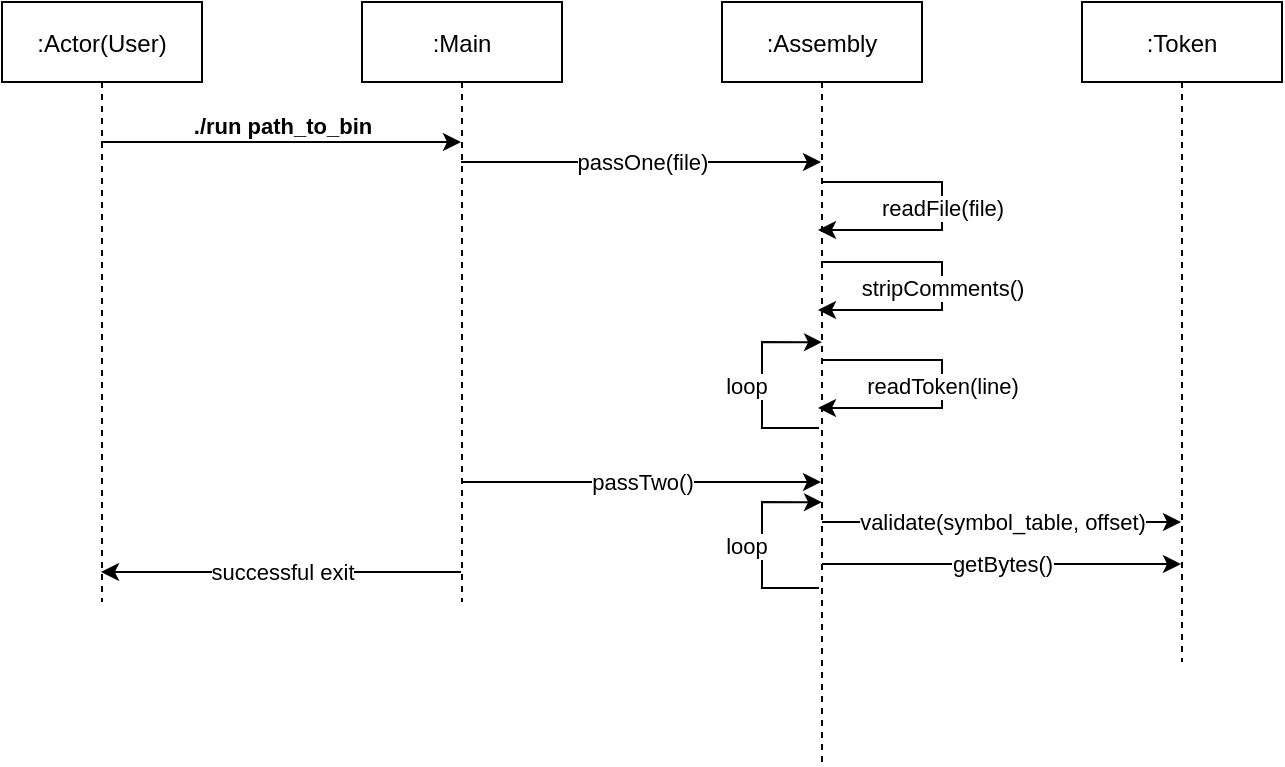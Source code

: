 <mxfile version="20.8.10" type="device"><diagram id="kgpKYQtTHZ0yAKxKKP6v" name="Page-1"><mxGraphModel dx="1730" dy="546" grid="1" gridSize="10" guides="1" tooltips="1" connect="1" arrows="1" fold="1" page="1" pageScale="1" pageWidth="850" pageHeight="1100" math="0" shadow="0"><root><mxCell id="0"/><mxCell id="1" parent="0"/><mxCell id="_fu4WWzlavTp_8hqnx3s-23" value="./run path_to_bin" style="edgeStyle=none;rounded=0;orthogonalLoop=1;jettySize=auto;html=1;spacingTop=-16;fontStyle=1" parent="1" edge="1"><mxGeometry relative="1" as="geometry"><mxPoint x="39.5" y="150" as="sourcePoint"/><mxPoint x="219.5" y="150" as="targetPoint"/><mxPoint as="offset"/></mxGeometry></mxCell><mxCell id="_fu4WWzlavTp_8hqnx3s-1" value=":Actor(User)" style="shape=umlLifeline;perimeter=lifelinePerimeter;container=0;collapsible=0;recursiveResize=0;rounded=0;shadow=0;strokeWidth=1;" parent="1" vertex="1"><mxGeometry x="-10" y="80" width="100" height="300" as="geometry"/></mxCell><mxCell id="_fu4WWzlavTp_8hqnx3s-56" value="successful exit" style="edgeStyle=none;rounded=0;orthogonalLoop=1;jettySize=auto;html=1;strokeColor=default;" parent="1" edge="1"><mxGeometry relative="1" as="geometry"><mxPoint x="219.5" y="365" as="sourcePoint"/><mxPoint x="39.5" y="365" as="targetPoint"/></mxGeometry></mxCell><mxCell id="_fu4WWzlavTp_8hqnx3s-22" value=":Main" style="shape=umlLifeline;perimeter=lifelinePerimeter;container=0;collapsible=0;recursiveResize=0;rounded=0;shadow=0;strokeWidth=1;" parent="1" vertex="1"><mxGeometry x="170" y="80" width="100" height="300" as="geometry"/></mxCell><mxCell id="_fu4WWzlavTp_8hqnx3s-24" value=":Assembly" style="shape=umlLifeline;perimeter=lifelinePerimeter;container=0;collapsible=0;recursiveResize=0;rounded=0;shadow=0;strokeWidth=1;fontFamily=Helvetica;fontSize=12;fontColor=default;align=center;strokeColor=default;fillColor=default;" parent="1" vertex="1"><mxGeometry x="350" y="80" width="100" height="270" as="geometry"/></mxCell><mxCell id="_fu4WWzlavTp_8hqnx3s-33" value=":Token" style="shape=umlLifeline;perimeter=lifelinePerimeter;container=0;collapsible=0;recursiveResize=0;rounded=0;shadow=0;strokeWidth=1;fontFamily=Helvetica;fontSize=12;fontColor=default;align=center;strokeColor=default;fillColor=default;" parent="1" vertex="1"><mxGeometry x="530" y="80" width="100" height="330" as="geometry"/></mxCell><mxCell id="doITh2fETPV2gYb---wS-3" value="passOne(file)" style="edgeStyle=none;rounded=0;orthogonalLoop=1;jettySize=auto;html=1;" parent="1" edge="1"><mxGeometry relative="1" as="geometry"><mxPoint x="219.5" y="160" as="sourcePoint"/><mxPoint x="399.5" y="160" as="targetPoint"/></mxGeometry></mxCell><mxCell id="4waVLl7a1H_ey1oe--ZI-1" value="readFile(file)" style="endArrow=classic;html=1;rounded=0;entryX=0.48;entryY=0.422;entryDx=0;entryDy=0;entryPerimeter=0;" parent="1" target="_fu4WWzlavTp_8hqnx3s-24" edge="1"><mxGeometry width="50" height="50" relative="1" as="geometry"><mxPoint x="399.5" y="170" as="sourcePoint"/><mxPoint x="460" y="210" as="targetPoint"/><Array as="points"><mxPoint x="460" y="170"/><mxPoint x="460" y="194"/></Array></mxGeometry></mxCell><mxCell id="4waVLl7a1H_ey1oe--ZI-2" value="stripComments()" style="endArrow=classic;html=1;rounded=0;entryX=0.48;entryY=0.422;entryDx=0;entryDy=0;entryPerimeter=0;" parent="1" edge="1"><mxGeometry width="50" height="50" relative="1" as="geometry"><mxPoint x="399.5" y="210" as="sourcePoint"/><mxPoint x="398" y="233.94" as="targetPoint"/><Array as="points"><mxPoint x="460" y="210"/><mxPoint x="460" y="234"/></Array></mxGeometry></mxCell><mxCell id="4waVLl7a1H_ey1oe--ZI-3" value="readToken(line)" style="endArrow=classic;html=1;rounded=0;entryX=0.48;entryY=0.422;entryDx=0;entryDy=0;entryPerimeter=0;" parent="1" edge="1"><mxGeometry width="50" height="50" relative="1" as="geometry"><mxPoint x="399.5" y="259" as="sourcePoint"/><mxPoint x="398" y="282.94" as="targetPoint"/><Array as="points"><mxPoint x="460" y="259"/><mxPoint x="460" y="283"/></Array></mxGeometry></mxCell><mxCell id="4waVLl7a1H_ey1oe--ZI-4" value="loop" style="endArrow=classic;html=1;rounded=0;entryX=0.5;entryY=0.63;entryDx=0;entryDy=0;entryPerimeter=0;" parent="1" target="_fu4WWzlavTp_8hqnx3s-24" edge="1"><mxGeometry x="0.009" y="8" width="50" height="50" relative="1" as="geometry"><mxPoint x="398.5" y="293" as="sourcePoint"/><mxPoint x="400" y="269.06" as="targetPoint"/><Array as="points"><mxPoint x="370" y="293"/><mxPoint x="370" y="250"/></Array><mxPoint y="1" as="offset"/></mxGeometry></mxCell><mxCell id="4waVLl7a1H_ey1oe--ZI-5" value="passTwo()" style="edgeStyle=none;rounded=0;orthogonalLoop=1;jettySize=auto;html=1;" parent="1" edge="1"><mxGeometry relative="1" as="geometry"><mxPoint x="219.5" y="320" as="sourcePoint"/><mxPoint x="399.5" y="320" as="targetPoint"/></mxGeometry></mxCell><mxCell id="4waVLl7a1H_ey1oe--ZI-8" value="validate(symbol_table, offset)" style="endArrow=classic;html=1;rounded=0;" parent="1" target="_fu4WWzlavTp_8hqnx3s-33" edge="1"><mxGeometry width="50" height="50" relative="1" as="geometry"><mxPoint x="400" y="340" as="sourcePoint"/><mxPoint x="450" y="290" as="targetPoint"/></mxGeometry></mxCell><mxCell id="4waVLl7a1H_ey1oe--ZI-9" value="getBytes()" style="endArrow=classic;html=1;rounded=0;" parent="1" edge="1"><mxGeometry width="50" height="50" relative="1" as="geometry"><mxPoint x="400" y="361" as="sourcePoint"/><mxPoint x="579.5" y="361" as="targetPoint"/></mxGeometry></mxCell><mxCell id="4waVLl7a1H_ey1oe--ZI-11" value="" style="endArrow=none;dashed=1;html=1;rounded=0;" parent="1" edge="1"><mxGeometry width="50" height="50" relative="1" as="geometry"><mxPoint x="400" y="460" as="sourcePoint"/><mxPoint x="400" y="350" as="targetPoint"/></mxGeometry></mxCell><mxCell id="4waVLl7a1H_ey1oe--ZI-12" value="loop" style="endArrow=classic;html=1;rounded=0;entryX=0.5;entryY=0.63;entryDx=0;entryDy=0;entryPerimeter=0;" parent="1" edge="1"><mxGeometry x="0.009" y="8" width="50" height="50" relative="1" as="geometry"><mxPoint x="398.5" y="373" as="sourcePoint"/><mxPoint x="400" y="330.1" as="targetPoint"/><Array as="points"><mxPoint x="370" y="373"/><mxPoint x="370" y="330"/></Array><mxPoint y="1" as="offset"/></mxGeometry></mxCell></root></mxGraphModel></diagram></mxfile>